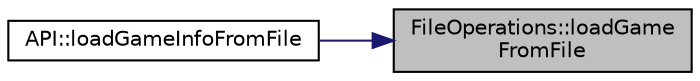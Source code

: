 digraph "FileOperations::loadGameFromFile"
{
 // LATEX_PDF_SIZE
  edge [fontname="Helvetica",fontsize="10",labelfontname="Helvetica",labelfontsize="10"];
  node [fontname="Helvetica",fontsize="10",shape=record];
  rankdir="RL";
  Node1 [label="FileOperations::loadGame\lFromFile",height=0.2,width=0.4,color="black", fillcolor="grey75", style="filled", fontcolor="black",tooltip=" "];
  Node1 -> Node2 [dir="back",color="midnightblue",fontsize="10",style="solid",fontname="Helvetica"];
  Node2 [label="API::loadGameInfoFromFile",height=0.2,width=0.4,color="black", fillcolor="white", style="filled",URL="$classAPI.html#ad37fb9ed5247502d1d86b7e0b6fded62",tooltip="loads necessary game info from file"];
}
